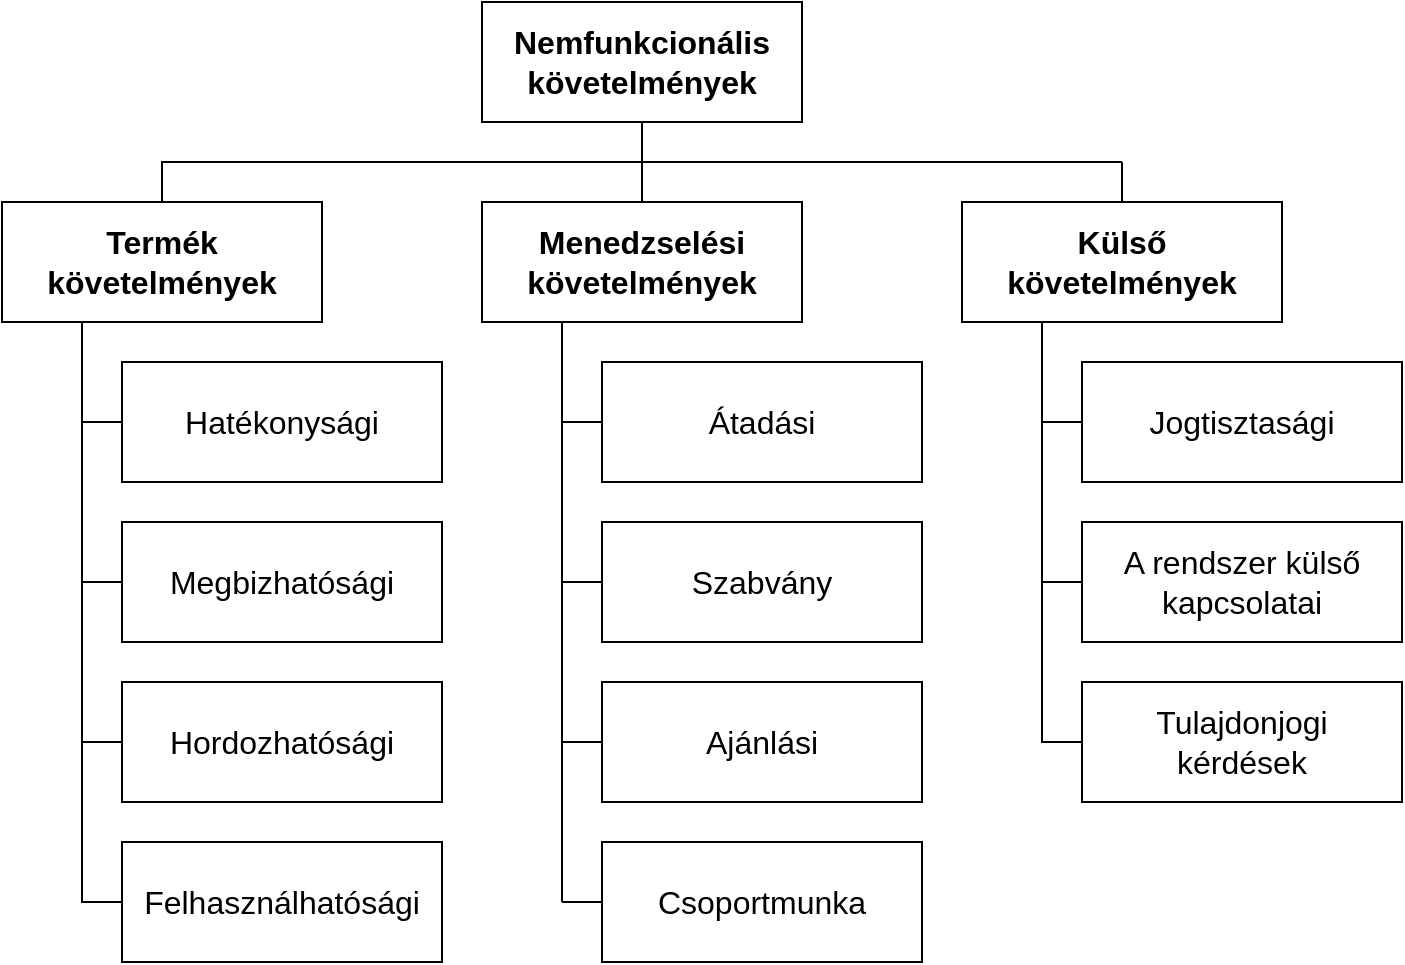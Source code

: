 <mxfile version="13.7.9" type="device" pages="4"><diagram id="8txNbsm6Whl-BSZXrdt4" name="Page-1"><mxGraphModel dx="1086" dy="966" grid="1" gridSize="10" guides="1" tooltips="1" connect="1" arrows="1" fold="1" page="1" pageScale="1" pageWidth="827" pageHeight="1169" math="0" shadow="0"><root><mxCell id="0"/><mxCell id="1" parent="0"/><mxCell id="h1Gwf0LLzYEoRv75JsZD-16" style="edgeStyle=orthogonalEdgeStyle;rounded=0;orthogonalLoop=1;jettySize=auto;html=1;exitX=0.5;exitY=1;exitDx=0;exitDy=0;entryX=0.5;entryY=0;entryDx=0;entryDy=0;fontSize=16;endArrow=none;endFill=0;" parent="1" source="h1Gwf0LLzYEoRv75JsZD-1" target="h1Gwf0LLzYEoRv75JsZD-3" edge="1"><mxGeometry relative="1" as="geometry"/></mxCell><mxCell id="h1Gwf0LLzYEoRv75JsZD-1" value="Nemfunkcionális követelmények" style="rounded=0;whiteSpace=wrap;html=1;fontStyle=1;fontSize=16;" parent="1" vertex="1"><mxGeometry x="270" y="20" width="160" height="60" as="geometry"/></mxCell><mxCell id="h1Gwf0LLzYEoRv75JsZD-17" style="edgeStyle=orthogonalEdgeStyle;rounded=0;orthogonalLoop=1;jettySize=auto;html=1;exitX=0.5;exitY=0;exitDx=0;exitDy=0;endArrow=none;endFill=0;fontSize=16;" parent="1" source="h1Gwf0LLzYEoRv75JsZD-2" edge="1"><mxGeometry relative="1" as="geometry"><mxPoint x="110" y="100" as="targetPoint"/></mxGeometry></mxCell><mxCell id="h1Gwf0LLzYEoRv75JsZD-19" style="edgeStyle=orthogonalEdgeStyle;rounded=0;orthogonalLoop=1;jettySize=auto;html=1;endArrow=none;endFill=0;fontSize=16;" parent="1" source="h1Gwf0LLzYEoRv75JsZD-2" edge="1"><mxGeometry relative="1" as="geometry"><mxPoint x="590" y="100" as="targetPoint"/><Array as="points"><mxPoint x="110" y="100"/></Array></mxGeometry></mxCell><mxCell id="h1Gwf0LLzYEoRv75JsZD-20" style="edgeStyle=orthogonalEdgeStyle;rounded=0;orthogonalLoop=1;jettySize=auto;html=1;exitX=0.25;exitY=1;exitDx=0;exitDy=0;endArrow=none;endFill=0;fontSize=16;entryX=0;entryY=0.5;entryDx=0;entryDy=0;" parent="1" source="h1Gwf0LLzYEoRv75JsZD-2" target="h1Gwf0LLzYEoRv75JsZD-8" edge="1"><mxGeometry relative="1" as="geometry"><mxPoint x="70" y="470" as="targetPoint"/></mxGeometry></mxCell><mxCell id="h1Gwf0LLzYEoRv75JsZD-2" value="Termék&lt;br style=&quot;font-size: 16px;&quot;&gt;követelmények" style="rounded=0;whiteSpace=wrap;html=1;fontStyle=1;fontSize=16;" parent="1" vertex="1"><mxGeometry x="30" y="120" width="160" height="60" as="geometry"/></mxCell><mxCell id="h1Gwf0LLzYEoRv75JsZD-24" style="edgeStyle=orthogonalEdgeStyle;rounded=0;orthogonalLoop=1;jettySize=auto;html=1;exitX=0.25;exitY=1;exitDx=0;exitDy=0;endArrow=none;endFill=0;fontSize=16;" parent="1" source="h1Gwf0LLzYEoRv75JsZD-3" edge="1"><mxGeometry relative="1" as="geometry"><mxPoint x="310" y="470" as="targetPoint"/></mxGeometry></mxCell><mxCell id="h1Gwf0LLzYEoRv75JsZD-3" value="Menedzselési&lt;br style=&quot;font-size: 16px;&quot;&gt;követelmények" style="rounded=0;whiteSpace=wrap;html=1;fontStyle=1;fontSize=16;" parent="1" vertex="1"><mxGeometry x="270" y="120" width="160" height="60" as="geometry"/></mxCell><mxCell id="h1Gwf0LLzYEoRv75JsZD-18" style="edgeStyle=orthogonalEdgeStyle;rounded=0;orthogonalLoop=1;jettySize=auto;html=1;exitX=0.5;exitY=0;exitDx=0;exitDy=0;endArrow=none;endFill=0;fontSize=16;" parent="1" source="h1Gwf0LLzYEoRv75JsZD-4" edge="1"><mxGeometry relative="1" as="geometry"><mxPoint x="590" y="100" as="targetPoint"/></mxGeometry></mxCell><mxCell id="h1Gwf0LLzYEoRv75JsZD-29" style="edgeStyle=orthogonalEdgeStyle;rounded=0;orthogonalLoop=1;jettySize=auto;html=1;exitX=0.25;exitY=1;exitDx=0;exitDy=0;endArrow=none;endFill=0;fontSize=16;" parent="1" source="h1Gwf0LLzYEoRv75JsZD-4" edge="1"><mxGeometry relative="1" as="geometry"><mxPoint x="550" y="390" as="targetPoint"/></mxGeometry></mxCell><mxCell id="h1Gwf0LLzYEoRv75JsZD-4" value="Külső&lt;br style=&quot;font-size: 16px;&quot;&gt;követelmények" style="rounded=0;whiteSpace=wrap;html=1;fontStyle=1;fontSize=16;" parent="1" vertex="1"><mxGeometry x="510" y="120" width="160" height="60" as="geometry"/></mxCell><mxCell id="h1Gwf0LLzYEoRv75JsZD-23" style="edgeStyle=orthogonalEdgeStyle;rounded=0;orthogonalLoop=1;jettySize=auto;html=1;exitX=0;exitY=0.5;exitDx=0;exitDy=0;endArrow=none;endFill=0;fontSize=16;fontStyle=0" parent="1" source="h1Gwf0LLzYEoRv75JsZD-5" edge="1"><mxGeometry relative="1" as="geometry"><mxPoint x="70" y="230" as="targetPoint"/></mxGeometry></mxCell><mxCell id="h1Gwf0LLzYEoRv75JsZD-5" value="Hatékonysági" style="rounded=0;whiteSpace=wrap;html=1;fontStyle=0;fontSize=16;" parent="1" vertex="1"><mxGeometry x="90" y="200" width="160" height="60" as="geometry"/></mxCell><mxCell id="h1Gwf0LLzYEoRv75JsZD-22" style="edgeStyle=orthogonalEdgeStyle;rounded=0;orthogonalLoop=1;jettySize=auto;html=1;exitX=0;exitY=0.5;exitDx=0;exitDy=0;endArrow=none;endFill=0;fontSize=16;fontStyle=0" parent="1" source="h1Gwf0LLzYEoRv75JsZD-6" edge="1"><mxGeometry relative="1" as="geometry"><mxPoint x="70" y="310" as="targetPoint"/></mxGeometry></mxCell><mxCell id="h1Gwf0LLzYEoRv75JsZD-6" value="Megbizhatósági" style="rounded=0;whiteSpace=wrap;html=1;fontStyle=0;fontSize=16;" parent="1" vertex="1"><mxGeometry x="90" y="280" width="160" height="60" as="geometry"/></mxCell><mxCell id="h1Gwf0LLzYEoRv75JsZD-21" style="edgeStyle=orthogonalEdgeStyle;rounded=0;orthogonalLoop=1;jettySize=auto;html=1;exitX=0;exitY=0.5;exitDx=0;exitDy=0;endArrow=none;endFill=0;fontSize=16;fontStyle=0" parent="1" source="h1Gwf0LLzYEoRv75JsZD-7" edge="1"><mxGeometry relative="1" as="geometry"><mxPoint x="70" y="390" as="targetPoint"/></mxGeometry></mxCell><mxCell id="h1Gwf0LLzYEoRv75JsZD-7" value="Hordozhatósági" style="rounded=0;whiteSpace=wrap;html=1;fontStyle=0;fontSize=16;" parent="1" vertex="1"><mxGeometry x="90" y="360" width="160" height="60" as="geometry"/></mxCell><mxCell id="h1Gwf0LLzYEoRv75JsZD-8" value="Felhasználhatósági" style="rounded=0;whiteSpace=wrap;html=1;fontStyle=0;fontSize=16;" parent="1" vertex="1"><mxGeometry x="90" y="440" width="160" height="60" as="geometry"/></mxCell><mxCell id="h1Gwf0LLzYEoRv75JsZD-28" style="edgeStyle=orthogonalEdgeStyle;rounded=0;orthogonalLoop=1;jettySize=auto;html=1;exitX=0;exitY=0.5;exitDx=0;exitDy=0;endArrow=none;endFill=0;fontSize=16;fontStyle=0" parent="1" source="h1Gwf0LLzYEoRv75JsZD-9" edge="1"><mxGeometry relative="1" as="geometry"><mxPoint x="310" y="230" as="targetPoint"/></mxGeometry></mxCell><mxCell id="h1Gwf0LLzYEoRv75JsZD-9" value="Átadási" style="rounded=0;whiteSpace=wrap;html=1;fontStyle=0;fontSize=16;" parent="1" vertex="1"><mxGeometry x="330" y="200" width="160" height="60" as="geometry"/></mxCell><mxCell id="h1Gwf0LLzYEoRv75JsZD-27" style="edgeStyle=orthogonalEdgeStyle;rounded=0;orthogonalLoop=1;jettySize=auto;html=1;exitX=0;exitY=0.5;exitDx=0;exitDy=0;endArrow=none;endFill=0;fontSize=16;fontStyle=0" parent="1" source="h1Gwf0LLzYEoRv75JsZD-10" edge="1"><mxGeometry relative="1" as="geometry"><mxPoint x="310" y="310" as="targetPoint"/></mxGeometry></mxCell><mxCell id="h1Gwf0LLzYEoRv75JsZD-10" value="Szabvány" style="rounded=0;whiteSpace=wrap;html=1;fontStyle=0;fontSize=16;" parent="1" vertex="1"><mxGeometry x="330" y="280" width="160" height="60" as="geometry"/></mxCell><mxCell id="h1Gwf0LLzYEoRv75JsZD-26" style="edgeStyle=orthogonalEdgeStyle;rounded=0;orthogonalLoop=1;jettySize=auto;html=1;exitX=0;exitY=0.5;exitDx=0;exitDy=0;endArrow=none;endFill=0;fontSize=16;fontStyle=0" parent="1" source="h1Gwf0LLzYEoRv75JsZD-11" edge="1"><mxGeometry relative="1" as="geometry"><mxPoint x="310" y="390" as="targetPoint"/></mxGeometry></mxCell><mxCell id="h1Gwf0LLzYEoRv75JsZD-11" value="Ajánlási" style="rounded=0;whiteSpace=wrap;html=1;fontStyle=0;fontSize=16;" parent="1" vertex="1"><mxGeometry x="330" y="360" width="160" height="60" as="geometry"/></mxCell><mxCell id="h1Gwf0LLzYEoRv75JsZD-25" style="edgeStyle=orthogonalEdgeStyle;rounded=0;orthogonalLoop=1;jettySize=auto;html=1;exitX=0;exitY=0.5;exitDx=0;exitDy=0;endArrow=none;endFill=0;fontSize=16;fontStyle=0" parent="1" source="h1Gwf0LLzYEoRv75JsZD-12" edge="1"><mxGeometry relative="1" as="geometry"><mxPoint x="310" y="470" as="targetPoint"/></mxGeometry></mxCell><mxCell id="h1Gwf0LLzYEoRv75JsZD-12" value="Csoportmunka" style="rounded=0;whiteSpace=wrap;html=1;fontStyle=0;fontSize=16;" parent="1" vertex="1"><mxGeometry x="330" y="440" width="160" height="60" as="geometry"/></mxCell><mxCell id="h1Gwf0LLzYEoRv75JsZD-32" style="edgeStyle=orthogonalEdgeStyle;rounded=0;orthogonalLoop=1;jettySize=auto;html=1;exitX=0;exitY=0.5;exitDx=0;exitDy=0;endArrow=none;endFill=0;fontSize=16;fontStyle=0" parent="1" source="h1Gwf0LLzYEoRv75JsZD-13" edge="1"><mxGeometry relative="1" as="geometry"><mxPoint x="550" y="230" as="targetPoint"/></mxGeometry></mxCell><mxCell id="h1Gwf0LLzYEoRv75JsZD-13" value="Jogtisztasági" style="rounded=0;whiteSpace=wrap;html=1;fontStyle=0;fontSize=16;" parent="1" vertex="1"><mxGeometry x="570" y="200" width="160" height="60" as="geometry"/></mxCell><mxCell id="h1Gwf0LLzYEoRv75JsZD-31" style="edgeStyle=orthogonalEdgeStyle;rounded=0;orthogonalLoop=1;jettySize=auto;html=1;exitX=0;exitY=0.5;exitDx=0;exitDy=0;endArrow=none;endFill=0;fontSize=16;fontStyle=0" parent="1" source="h1Gwf0LLzYEoRv75JsZD-14" edge="1"><mxGeometry relative="1" as="geometry"><mxPoint x="550" y="310" as="targetPoint"/></mxGeometry></mxCell><mxCell id="h1Gwf0LLzYEoRv75JsZD-14" value="A rendszer külső kapcsolatai" style="rounded=0;whiteSpace=wrap;html=1;fontStyle=0;fontSize=16;" parent="1" vertex="1"><mxGeometry x="570" y="280" width="160" height="60" as="geometry"/></mxCell><mxCell id="h1Gwf0LLzYEoRv75JsZD-30" style="edgeStyle=orthogonalEdgeStyle;rounded=0;orthogonalLoop=1;jettySize=auto;html=1;exitX=0;exitY=0.5;exitDx=0;exitDy=0;endArrow=none;endFill=0;fontSize=16;fontStyle=0" parent="1" source="h1Gwf0LLzYEoRv75JsZD-15" edge="1"><mxGeometry relative="1" as="geometry"><mxPoint x="550" y="380" as="targetPoint"/></mxGeometry></mxCell><mxCell id="h1Gwf0LLzYEoRv75JsZD-15" value="Tulajdonjogi&lt;br style=&quot;font-size: 16px;&quot;&gt;kérdések" style="rounded=0;whiteSpace=wrap;html=1;fontStyle=0;fontSize=16;" parent="1" vertex="1"><mxGeometry x="570" y="360" width="160" height="60" as="geometry"/></mxCell></root></mxGraphModel></diagram><diagram id="N0GMSpIImpAUOdxxqPc0" name="2 oldal"><mxGraphModel dx="1086" dy="966" grid="1" gridSize="10" guides="1" tooltips="1" connect="1" arrows="1" fold="1" page="1" pageScale="1" pageWidth="827" pageHeight="1169" math="0" shadow="0"><root><mxCell id="-BdE1fHGdDqKreewvo16-0"/><mxCell id="-BdE1fHGdDqKreewvo16-1" parent="-BdE1fHGdDqKreewvo16-0"/><mxCell id="-BdE1fHGdDqKreewvo16-8" style="rounded=0;orthogonalLoop=1;jettySize=auto;html=1;exitX=0.5;exitY=0.5;exitDx=0;exitDy=0;exitPerimeter=0;entryX=0;entryY=1;entryDx=0;entryDy=0;fontSize=16;endArrow=none;endFill=0;fontStyle=1" edge="1" parent="-BdE1fHGdDqKreewvo16-1" source="-BdE1fHGdDqKreewvo16-2" target="-BdE1fHGdDqKreewvo16-4"><mxGeometry relative="1" as="geometry"/></mxCell><mxCell id="-BdE1fHGdDqKreewvo16-9" style="edgeStyle=none;rounded=0;orthogonalLoop=1;jettySize=auto;html=1;exitX=0.5;exitY=0.5;exitDx=0;exitDy=0;exitPerimeter=0;entryX=0;entryY=0;entryDx=0;entryDy=0;endArrow=none;endFill=0;fontSize=16;fontStyle=1" edge="1" parent="-BdE1fHGdDqKreewvo16-1" source="-BdE1fHGdDqKreewvo16-2" target="-BdE1fHGdDqKreewvo16-6"><mxGeometry relative="1" as="geometry"/></mxCell><mxCell id="-BdE1fHGdDqKreewvo16-2" value="Ügyfél" style="shape=umlActor;verticalLabelPosition=bottom;verticalAlign=top;html=1;outlineConnect=0;fontSize=16;fontStyle=1" vertex="1" parent="-BdE1fHGdDqKreewvo16-1"><mxGeometry x="40" y="230" width="30" height="60" as="geometry"/></mxCell><mxCell id="-BdE1fHGdDqKreewvo16-3" value="Banki &lt;br&gt;háttér-rendszer" style="shape=umlActor;verticalLabelPosition=bottom;verticalAlign=top;html=1;outlineConnect=0;fontSize=16;fontStyle=1" vertex="1" parent="-BdE1fHGdDqKreewvo16-1"><mxGeometry x="540" y="230" width="30" height="60" as="geometry"/></mxCell><mxCell id="-BdE1fHGdDqKreewvo16-10" style="edgeStyle=none;rounded=0;orthogonalLoop=1;jettySize=auto;html=1;exitX=0.5;exitY=1;exitDx=0;exitDy=0;entryX=0.5;entryY=0;entryDx=0;entryDy=0;endArrow=open;endFill=0;fontSize=16;dashed=1;strokeWidth=2;fontStyle=0" edge="1" parent="-BdE1fHGdDqKreewvo16-1" source="-BdE1fHGdDqKreewvo16-4" target="-BdE1fHGdDqKreewvo16-5"><mxGeometry relative="1" as="geometry"/></mxCell><mxCell id="-BdE1fHGdDqKreewvo16-15" value="&amp;lt;&amp;lt;include&amp;gt;&amp;gt;" style="edgeLabel;html=1;align=left;verticalAlign=middle;resizable=0;points=[];fontSize=16;labelPosition=right;verticalLabelPosition=middle;fontStyle=0" vertex="1" connectable="0" parent="-BdE1fHGdDqKreewvo16-10"><mxGeometry x="-0.4" y="2" relative="1" as="geometry"><mxPoint as="offset"/></mxGeometry></mxCell><mxCell id="-BdE1fHGdDqKreewvo16-13" style="edgeStyle=none;rounded=0;orthogonalLoop=1;jettySize=auto;html=1;exitX=1;exitY=1;exitDx=0;exitDy=0;entryX=0.5;entryY=0.5;entryDx=0;entryDy=0;entryPerimeter=0;endArrow=none;endFill=0;strokeWidth=1;fontSize=16;fontStyle=1" edge="1" parent="-BdE1fHGdDqKreewvo16-1" source="-BdE1fHGdDqKreewvo16-4" target="-BdE1fHGdDqKreewvo16-3"><mxGeometry relative="1" as="geometry"/></mxCell><mxCell id="-BdE1fHGdDqKreewvo16-4" value="Pénzfelvétel" style="ellipse;whiteSpace=wrap;html=1;fontSize=16;fontStyle=1" vertex="1" parent="-BdE1fHGdDqKreewvo16-1"><mxGeometry x="220" y="80" width="120" height="80" as="geometry"/></mxCell><mxCell id="-BdE1fHGdDqKreewvo16-5" value="Ügyfél azonosítás" style="ellipse;whiteSpace=wrap;html=1;fontSize=16;fontStyle=1" vertex="1" parent="-BdE1fHGdDqKreewvo16-1"><mxGeometry x="220" y="220" width="120" height="80" as="geometry"/></mxCell><mxCell id="-BdE1fHGdDqKreewvo16-11" value="&amp;lt;&amp;lt;include&amp;gt;&amp;gt;" style="edgeStyle=none;rounded=0;orthogonalLoop=1;jettySize=auto;html=1;exitX=0.5;exitY=0;exitDx=0;exitDy=0;entryX=0.5;entryY=1;entryDx=0;entryDy=0;endArrow=open;endFill=0;fontSize=16;dashed=1;strokeWidth=2;labelPosition=right;verticalLabelPosition=middle;align=left;verticalAlign=middle;fontStyle=0" edge="1" parent="-BdE1fHGdDqKreewvo16-1" source="-BdE1fHGdDqKreewvo16-6" target="-BdE1fHGdDqKreewvo16-5"><mxGeometry relative="1" as="geometry"/></mxCell><mxCell id="-BdE1fHGdDqKreewvo16-14" style="edgeStyle=none;rounded=0;orthogonalLoop=1;jettySize=auto;html=1;exitX=1;exitY=0;exitDx=0;exitDy=0;entryX=0.5;entryY=0.5;entryDx=0;entryDy=0;entryPerimeter=0;endArrow=none;endFill=0;strokeWidth=1;fontSize=16;fontStyle=1" edge="1" parent="-BdE1fHGdDqKreewvo16-1" source="-BdE1fHGdDqKreewvo16-6" target="-BdE1fHGdDqKreewvo16-3"><mxGeometry relative="1" as="geometry"/></mxCell><mxCell id="-BdE1fHGdDqKreewvo16-6" value="Egyenleg&lt;br&gt;lekérdezés" style="ellipse;whiteSpace=wrap;html=1;fontSize=16;fontStyle=1" vertex="1" parent="-BdE1fHGdDqKreewvo16-1"><mxGeometry x="220" y="360" width="120" height="80" as="geometry"/></mxCell><mxCell id="-BdE1fHGdDqKreewvo16-12" value="&amp;lt;&amp;lt;extend&amp;gt;&amp;gt;" style="edgeStyle=none;rounded=0;orthogonalLoop=1;jettySize=auto;html=1;exitX=0;exitY=0.5;exitDx=0;exitDy=0;entryX=1;entryY=0.5;entryDx=0;entryDy=0;dashed=1;endArrow=open;endFill=0;strokeWidth=2;fontSize=16;verticalAlign=bottom;fontStyle=0" edge="1" parent="-BdE1fHGdDqKreewvo16-1" source="-BdE1fHGdDqKreewvo16-7" target="-BdE1fHGdDqKreewvo16-4"><mxGeometry relative="1" as="geometry"><Array as="points"><mxPoint x="390" y="120"/></Array></mxGeometry></mxCell><mxCell id="-BdE1fHGdDqKreewvo16-7" value="Tetszőleges összeg &lt;br&gt;felvétele" style="ellipse;whiteSpace=wrap;html=1;fontSize=16;verticalAlign=middle;fontStyle=1" vertex="1" parent="-BdE1fHGdDqKreewvo16-1"><mxGeometry x="500" y="80" width="120" height="80" as="geometry"/></mxCell></root></mxGraphModel></diagram><diagram id="B6WyCg13lCvSGFwsTsbW" name="3 oldal"><mxGraphModel dx="1086" dy="966" grid="1" gridSize="10" guides="1" tooltips="1" connect="1" arrows="1" fold="1" page="1" pageScale="1" pageWidth="827" pageHeight="1169" math="0" shadow="0"><root><mxCell id="E-H1iuemBMTfTG1nC89M-0"/><mxCell id="E-H1iuemBMTfTG1nC89M-1" parent="E-H1iuemBMTfTG1nC89M-0"/><mxCell id="E-H1iuemBMTfTG1nC89M-4" style="edgeStyle=none;rounded=0;orthogonalLoop=1;jettySize=auto;html=1;exitX=0.5;exitY=1;exitDx=0;exitDy=0;entryX=0.5;entryY=0;entryDx=0;entryDy=0;endArrow=open;endFill=0;strokeWidth=2;fontSize=16;fontStyle=1" parent="E-H1iuemBMTfTG1nC89M-1" source="E-H1iuemBMTfTG1nC89M-2" target="E-H1iuemBMTfTG1nC89M-3" edge="1"><mxGeometry relative="1" as="geometry"/></mxCell><mxCell id="E-H1iuemBMTfTG1nC89M-8" style="edgeStyle=none;rounded=0;orthogonalLoop=1;jettySize=auto;html=1;exitX=1;exitY=0.5;exitDx=0;exitDy=0;entryX=0.5;entryY=0;entryDx=0;entryDy=0;endArrow=open;endFill=0;strokeWidth=2;fontSize=16;dashed=1;fontStyle=1" parent="E-H1iuemBMTfTG1nC89M-1" source="E-H1iuemBMTfTG1nC89M-2" target="E-H1iuemBMTfTG1nC89M-7" edge="1"><mxGeometry relative="1" as="geometry"/></mxCell><mxCell id="E-H1iuemBMTfTG1nC89M-2" value="Tesztírás" style="rounded=1;whiteSpace=wrap;html=1;fontSize=16;fontStyle=1;strokeWidth=2;" parent="E-H1iuemBMTfTG1nC89M-1" vertex="1"><mxGeometry x="280" y="120" width="120" height="60" as="geometry"/></mxCell><mxCell id="E-H1iuemBMTfTG1nC89M-3" value="Teszt javítás" style="rounded=1;whiteSpace=wrap;html=1;fontSize=16;fontStyle=1;strokeWidth=2;" parent="E-H1iuemBMTfTG1nC89M-1" vertex="1"><mxGeometry x="280" y="280" width="120" height="60" as="geometry"/></mxCell><mxCell id="E-H1iuemBMTfTG1nC89M-9" style="edgeStyle=none;rounded=0;orthogonalLoop=1;jettySize=auto;html=1;exitX=0.5;exitY=1;exitDx=0;exitDy=0;entryX=1;entryY=0.5;entryDx=0;entryDy=0;endArrow=open;endFill=0;strokeWidth=2;fontSize=16;dashed=1;fontStyle=1" parent="E-H1iuemBMTfTG1nC89M-1" source="E-H1iuemBMTfTG1nC89M-7" target="E-H1iuemBMTfTG1nC89M-3" edge="1"><mxGeometry relative="1" as="geometry"/></mxCell><mxCell id="E-H1iuemBMTfTG1nC89M-7" value="&lt;p style=&quot;margin: 0px ; margin-top: 4px ; text-align: center&quot;&gt;&lt;u&gt;&lt;br&gt;&lt;span&gt;: Test&lt;/span&gt;&lt;/u&gt;&lt;/p&gt;" style="verticalAlign=top;align=left;overflow=fill;fontSize=12;fontFamily=Helvetica;html=1;rounded=0;fontStyle=1;strokeWidth=2;" parent="E-H1iuemBMTfTG1nC89M-1" vertex="1"><mxGeometry x="440" y="200" width="140" height="60" as="geometry"/></mxCell></root></mxGraphModel></diagram><diagram name="3 oldal másolata" id="n2llOQ9LGpv2td8QUKpo"><mxGraphModel dx="1086" dy="966" grid="1" gridSize="10" guides="1" tooltips="1" connect="1" arrows="1" fold="1" page="1" pageScale="1" pageWidth="827" pageHeight="1169" math="0" shadow="0"><root><mxCell id="FkDliehznu93pplBMQWe-0"/><mxCell id="FkDliehznu93pplBMQWe-1" parent="FkDliehznu93pplBMQWe-0"/><mxCell id="FkDliehznu93pplBMQWe-5" style="edgeStyle=orthogonalEdgeStyle;rounded=0;orthogonalLoop=1;jettySize=auto;html=1;exitX=0.5;exitY=1;exitDx=0;exitDy=0;entryX=0.5;entryY=0;entryDx=0;entryDy=0;endArrow=open;endFill=0;strokeWidth=2;fontSize=16;fontStyle=1" edge="1" parent="FkDliehznu93pplBMQWe-1" source="FkDliehznu93pplBMQWe-6" target="FkDliehznu93pplBMQWe-13"><mxGeometry relative="1" as="geometry"/></mxCell><mxCell id="FkDliehznu93pplBMQWe-6" value="Teszt javítás" style="rounded=1;whiteSpace=wrap;html=1;fontSize=16;fontStyle=1;strokeWidth=2;" vertex="1" parent="FkDliehznu93pplBMQWe-1"><mxGeometry x="280" y="280" width="120" height="60" as="geometry"/></mxCell><mxCell id="FkDliehznu93pplBMQWe-9" style="edgeStyle=orthogonalEdgeStyle;rounded=0;orthogonalLoop=1;jettySize=auto;html=1;exitX=0.5;exitY=1;exitDx=0;exitDy=0;entryX=0.5;entryY=0;entryDx=0;entryDy=0;endArrow=open;endFill=0;strokeWidth=2;fontSize=16;fontStyle=1" edge="1" parent="FkDliehznu93pplBMQWe-1" source="FkDliehznu93pplBMQWe-13" target="FkDliehznu93pplBMQWe-14"><mxGeometry relative="1" as="geometry"/></mxCell><mxCell id="FkDliehznu93pplBMQWe-10" value="[különben]" style="edgeLabel;html=1;align=center;verticalAlign=bottom;resizable=0;points=[];fontSize=16;spacingTop=0;spacing=8;fontStyle=1" vertex="1" connectable="0" parent="FkDliehznu93pplBMQWe-9"><mxGeometry x="0.447" y="2" relative="1" as="geometry"><mxPoint as="offset"/></mxGeometry></mxCell><mxCell id="FkDliehznu93pplBMQWe-11" style="edgeStyle=orthogonalEdgeStyle;rounded=0;orthogonalLoop=1;jettySize=auto;html=1;exitX=0.5;exitY=1;exitDx=0;exitDy=0;entryX=0.5;entryY=0;entryDx=0;entryDy=0;endArrow=open;endFill=0;strokeWidth=2;fontSize=16;fontStyle=1" edge="1" parent="FkDliehznu93pplBMQWe-1" source="FkDliehznu93pplBMQWe-13" target="FkDliehznu93pplBMQWe-15"><mxGeometry relative="1" as="geometry"/></mxCell><mxCell id="FkDliehznu93pplBMQWe-12" value="[érdemjegy = 1]" style="edgeLabel;html=1;align=center;verticalAlign=bottom;resizable=0;points=[];fontSize=16;spacing=8;fontStyle=1" vertex="1" connectable="0" parent="FkDliehznu93pplBMQWe-11"><mxGeometry x="0.225" y="2" relative="1" as="geometry"><mxPoint as="offset"/></mxGeometry></mxCell><mxCell id="FkDliehznu93pplBMQWe-13" value="" style="rhombus;whiteSpace=wrap;html=1;rounded=0;fontSize=16;fontStyle=1;strokeWidth=2;" vertex="1" parent="FkDliehznu93pplBMQWe-1"><mxGeometry x="300" y="380" width="80" height="80" as="geometry"/></mxCell><mxCell id="FkDliehznu93pplBMQWe-14" value="Nyaralás" style="rounded=1;whiteSpace=wrap;html=1;fontSize=16;fontStyle=1;strokeWidth=2;" vertex="1" parent="FkDliehznu93pplBMQWe-1"><mxGeometry x="160" y="510" width="120" height="60" as="geometry"/></mxCell><mxCell id="FkDliehznu93pplBMQWe-15" value="Teszt megismétlése" style="rounded=1;whiteSpace=wrap;html=1;fontSize=16;fontStyle=1;strokeWidth=2;" vertex="1" parent="FkDliehznu93pplBMQWe-1"><mxGeometry x="390" y="510" width="120" height="60" as="geometry"/></mxCell></root></mxGraphModel></diagram></mxfile>